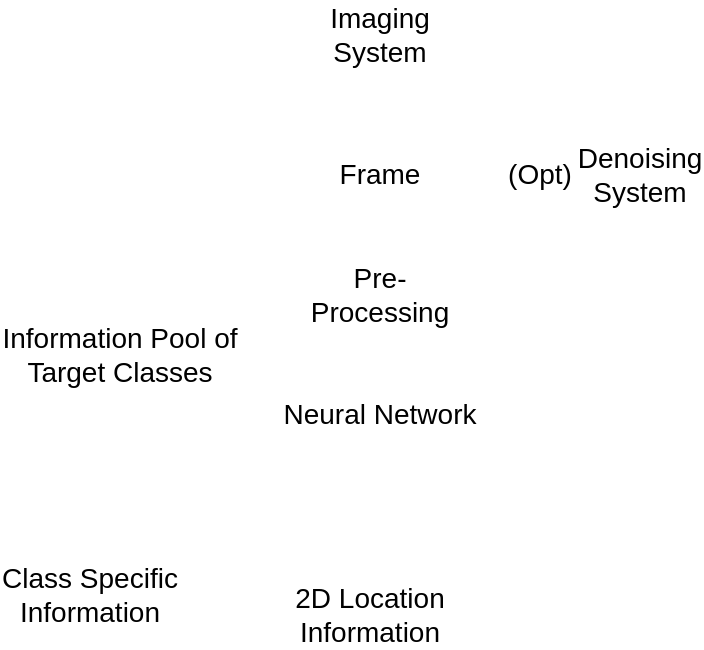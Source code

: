<mxfile version="24.7.7">
  <diagram name="Page-1" id="bC6D1DjXQRd-MMzzOgFI">
    <mxGraphModel dx="1368" dy="790" grid="1" gridSize="10" guides="1" tooltips="1" connect="1" arrows="1" fold="1" page="1" pageScale="1" pageWidth="850" pageHeight="1100" math="0" shadow="0">
      <root>
        <mxCell id="0" />
        <mxCell id="1" parent="0" />
        <mxCell id="70s7Ck-FU3Y-pLnGWHpa-1" value="&lt;font style=&quot;font-size: 14px;&quot;&gt;Imaging System&lt;/font&gt;" style="text;html=1;align=center;verticalAlign=middle;whiteSpace=wrap;rounded=0;" vertex="1" parent="1">
          <mxGeometry x="370" y="230" width="60" height="30" as="geometry" />
        </mxCell>
        <mxCell id="70s7Ck-FU3Y-pLnGWHpa-2" value="&lt;font style=&quot;font-size: 14px;&quot;&gt;Frame&lt;/font&gt;" style="text;html=1;align=center;verticalAlign=middle;whiteSpace=wrap;rounded=0;" vertex="1" parent="1">
          <mxGeometry x="370" y="300" width="60" height="30" as="geometry" />
        </mxCell>
        <mxCell id="70s7Ck-FU3Y-pLnGWHpa-3" value="&lt;font style=&quot;font-size: 14px;&quot;&gt;Denoising System&lt;/font&gt;" style="text;html=1;align=center;verticalAlign=middle;whiteSpace=wrap;rounded=0;" vertex="1" parent="1">
          <mxGeometry x="500" y="300" width="60" height="30" as="geometry" />
        </mxCell>
        <mxCell id="70s7Ck-FU3Y-pLnGWHpa-4" value="&lt;font style=&quot;font-size: 14px;&quot;&gt;(Opt)&lt;/font&gt;" style="text;html=1;align=center;verticalAlign=middle;whiteSpace=wrap;rounded=0;" vertex="1" parent="1">
          <mxGeometry x="450" y="300" width="60" height="30" as="geometry" />
        </mxCell>
        <mxCell id="70s7Ck-FU3Y-pLnGWHpa-5" value="&lt;font style=&quot;font-size: 14px;&quot;&gt;Pre-Processing&lt;/font&gt;" style="text;html=1;align=center;verticalAlign=middle;whiteSpace=wrap;rounded=0;" vertex="1" parent="1">
          <mxGeometry x="370" y="360" width="60" height="30" as="geometry" />
        </mxCell>
        <mxCell id="70s7Ck-FU3Y-pLnGWHpa-8" value="&lt;font style=&quot;font-size: 14px;&quot;&gt;&lt;font style=&quot;font-size: 14px;&quot;&gt;Information Pool of &lt;/font&gt;&lt;/font&gt;&lt;font style=&quot;font-size: 14px;&quot;&gt;Target&lt;font style=&quot;font-size: 14px;&quot;&gt; Classes &lt;/font&gt;&lt;/font&gt;" style="text;html=1;align=center;verticalAlign=middle;whiteSpace=wrap;rounded=0;" vertex="1" parent="1">
          <mxGeometry x="210" y="390" width="120" height="30" as="geometry" />
        </mxCell>
        <mxCell id="70s7Ck-FU3Y-pLnGWHpa-9" value="&lt;font style=&quot;font-size: 14px;&quot;&gt;Neural Network&lt;br&gt;&lt;/font&gt;" style="text;html=1;align=center;verticalAlign=middle;whiteSpace=wrap;rounded=0;" vertex="1" parent="1">
          <mxGeometry x="350" y="420" width="100" height="30" as="geometry" />
        </mxCell>
        <mxCell id="70s7Ck-FU3Y-pLnGWHpa-10" value="&lt;font style=&quot;font-size: 14px;&quot;&gt;Class Specific Information&lt;/font&gt;" style="text;html=1;align=center;verticalAlign=middle;whiteSpace=wrap;rounded=0;" vertex="1" parent="1">
          <mxGeometry x="210" y="510" width="90" height="30" as="geometry" />
        </mxCell>
        <mxCell id="70s7Ck-FU3Y-pLnGWHpa-11" value="&lt;font style=&quot;font-size: 14px;&quot;&gt;2D Location Information&lt;br&gt;&lt;/font&gt;" style="text;html=1;align=center;verticalAlign=middle;whiteSpace=wrap;rounded=0;" vertex="1" parent="1">
          <mxGeometry x="350" y="520" width="90" height="30" as="geometry" />
        </mxCell>
      </root>
    </mxGraphModel>
  </diagram>
</mxfile>
